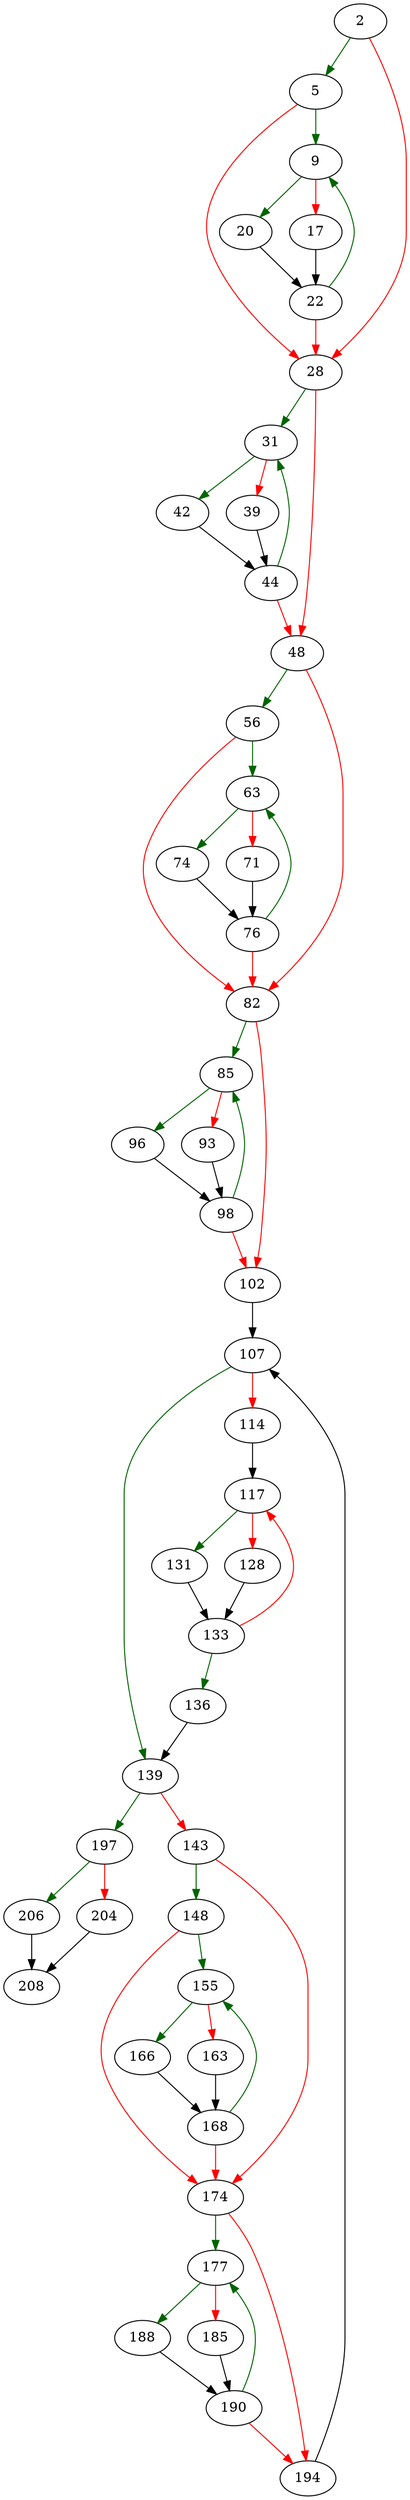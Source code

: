 strict digraph "put_line" {
	// Node definitions.
	2 [entry=true];
	5;
	28;
	9;
	20;
	17;
	22;
	31;
	48;
	42;
	39;
	44;
	56;
	82;
	63;
	74;
	71;
	76;
	85;
	102;
	96;
	93;
	98;
	107;
	139;
	114;
	117;
	131;
	128;
	133;
	136;
	197;
	143;
	148;
	174;
	155;
	166;
	163;
	168;
	177;
	194;
	188;
	185;
	190;
	206;
	204;
	208;

	// Edge definitions.
	2 -> 5 [
		color=darkgreen
		cond=true
	];
	2 -> 28 [
		color=red
		cond=false
	];
	5 -> 28 [
		color=red
		cond=false
	];
	5 -> 9 [
		color=darkgreen
		cond=true
	];
	28 -> 31 [
		color=darkgreen
		cond=true
	];
	28 -> 48 [
		color=red
		cond=false
	];
	9 -> 20 [
		color=darkgreen
		cond=true
	];
	9 -> 17 [
		color=red
		cond=false
	];
	20 -> 22;
	17 -> 22;
	22 -> 28 [
		color=red
		cond=false
	];
	22 -> 9 [
		color=darkgreen
		cond=true
	];
	31 -> 42 [
		color=darkgreen
		cond=true
	];
	31 -> 39 [
		color=red
		cond=false
	];
	48 -> 56 [
		color=darkgreen
		cond=true
	];
	48 -> 82 [
		color=red
		cond=false
	];
	42 -> 44;
	39 -> 44;
	44 -> 31 [
		color=darkgreen
		cond=true
	];
	44 -> 48 [
		color=red
		cond=false
	];
	56 -> 82 [
		color=red
		cond=false
	];
	56 -> 63 [
		color=darkgreen
		cond=true
	];
	82 -> 85 [
		color=darkgreen
		cond=true
	];
	82 -> 102 [
		color=red
		cond=false
	];
	63 -> 74 [
		color=darkgreen
		cond=true
	];
	63 -> 71 [
		color=red
		cond=false
	];
	74 -> 76;
	71 -> 76;
	76 -> 82 [
		color=red
		cond=false
	];
	76 -> 63 [
		color=darkgreen
		cond=true
	];
	85 -> 96 [
		color=darkgreen
		cond=true
	];
	85 -> 93 [
		color=red
		cond=false
	];
	102 -> 107;
	96 -> 98;
	93 -> 98;
	98 -> 85 [
		color=darkgreen
		cond=true
	];
	98 -> 102 [
		color=red
		cond=false
	];
	107 -> 139 [
		color=darkgreen
		cond=true
	];
	107 -> 114 [
		color=red
		cond=false
	];
	139 -> 197 [
		color=darkgreen
		cond=true
	];
	139 -> 143 [
		color=red
		cond=false
	];
	114 -> 117;
	117 -> 131 [
		color=darkgreen
		cond=true
	];
	117 -> 128 [
		color=red
		cond=false
	];
	131 -> 133;
	128 -> 133;
	133 -> 117 [
		color=red
		cond=false
	];
	133 -> 136 [
		color=darkgreen
		cond=true
	];
	136 -> 139;
	197 -> 206 [
		color=darkgreen
		cond=true
	];
	197 -> 204 [
		color=red
		cond=false
	];
	143 -> 148 [
		color=darkgreen
		cond=true
	];
	143 -> 174 [
		color=red
		cond=false
	];
	148 -> 174 [
		color=red
		cond=false
	];
	148 -> 155 [
		color=darkgreen
		cond=true
	];
	174 -> 177 [
		color=darkgreen
		cond=true
	];
	174 -> 194 [
		color=red
		cond=false
	];
	155 -> 166 [
		color=darkgreen
		cond=true
	];
	155 -> 163 [
		color=red
		cond=false
	];
	166 -> 168;
	163 -> 168;
	168 -> 174 [
		color=red
		cond=false
	];
	168 -> 155 [
		color=darkgreen
		cond=true
	];
	177 -> 188 [
		color=darkgreen
		cond=true
	];
	177 -> 185 [
		color=red
		cond=false
	];
	194 -> 107;
	188 -> 190;
	185 -> 190;
	190 -> 177 [
		color=darkgreen
		cond=true
	];
	190 -> 194 [
		color=red
		cond=false
	];
	206 -> 208;
	204 -> 208;
}